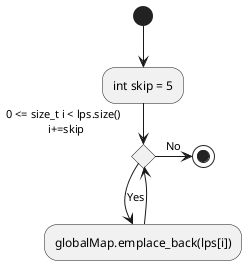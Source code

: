 @startuml

/'
    add scan point cloud
    input: const vector<LPoint2D> &lps
'/

(*) --> "int skip = 5"
--> if "0 <= size_t i < lps.size() \n i+=skip" as for_i then
--> [Yes] "globalMap.emplace_back(lps[i])"
--> for_i
else
-> [No] (*)

@enduml